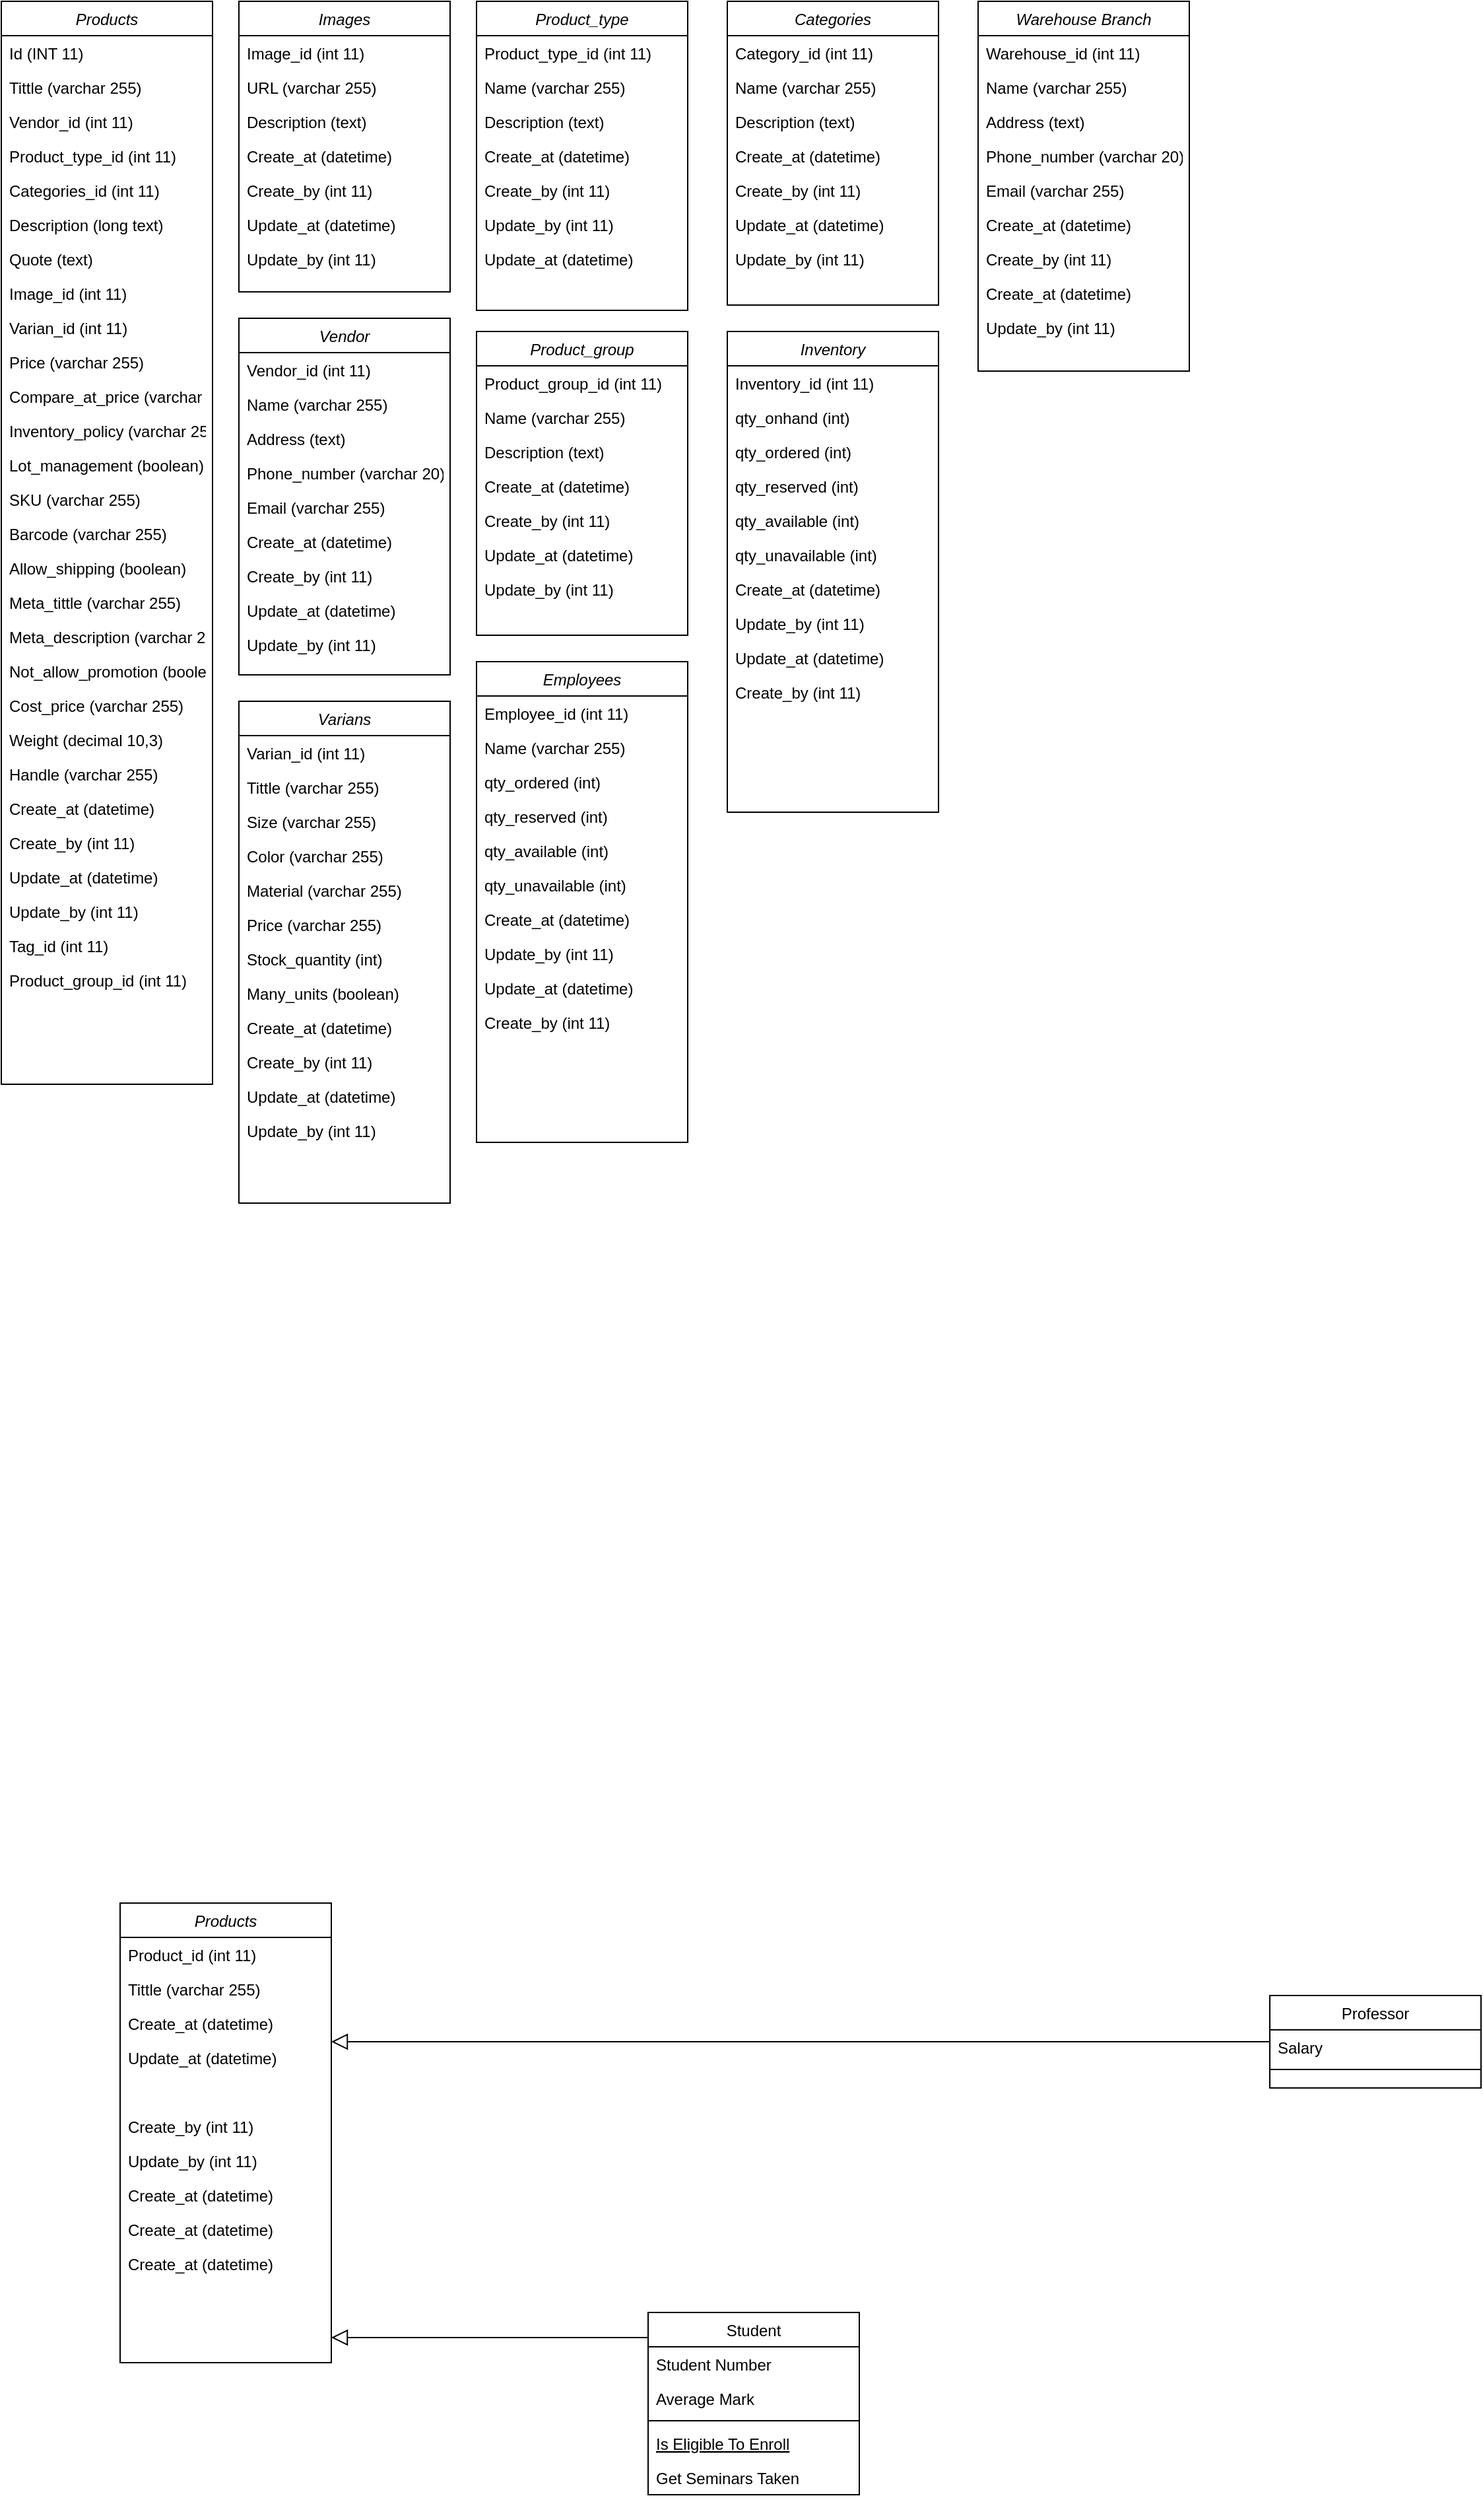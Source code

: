 <mxfile version="24.8.3">
  <diagram id="C5RBs43oDa-KdzZeNtuy" name="Page-1">
    <mxGraphModel dx="2564" dy="2299" grid="1" gridSize="10" guides="1" tooltips="1" connect="1" arrows="1" fold="1" page="1" pageScale="1" pageWidth="827" pageHeight="1169" math="0" shadow="0">
      <root>
        <mxCell id="WIyWlLk6GJQsqaUBKTNV-0" />
        <mxCell id="WIyWlLk6GJQsqaUBKTNV-1" parent="WIyWlLk6GJQsqaUBKTNV-0" />
        <mxCell id="zkfFHV4jXpPFQw0GAbJ--0" value="Products" style="swimlane;fontStyle=2;align=center;verticalAlign=top;childLayout=stackLayout;horizontal=1;startSize=26;horizontalStack=0;resizeParent=1;resizeLast=0;collapsible=1;marginBottom=0;rounded=0;shadow=0;strokeWidth=1;" parent="WIyWlLk6GJQsqaUBKTNV-1" vertex="1">
          <mxGeometry x="100" y="800" width="160" height="348" as="geometry">
            <mxRectangle x="230" y="140" width="160" height="26" as="alternateBounds" />
          </mxGeometry>
        </mxCell>
        <mxCell id="zkfFHV4jXpPFQw0GAbJ--1" value="Product_id (int 11)" style="text;align=left;verticalAlign=top;spacingLeft=4;spacingRight=4;overflow=hidden;rotatable=0;points=[[0,0.5],[1,0.5]];portConstraint=eastwest;" parent="zkfFHV4jXpPFQw0GAbJ--0" vertex="1">
          <mxGeometry y="26" width="160" height="26" as="geometry" />
        </mxCell>
        <mxCell id="zkfFHV4jXpPFQw0GAbJ--2" value="Tittle (varchar 255)" style="text;align=left;verticalAlign=top;spacingLeft=4;spacingRight=4;overflow=hidden;rotatable=0;points=[[0,0.5],[1,0.5]];portConstraint=eastwest;rounded=0;shadow=0;html=0;" parent="zkfFHV4jXpPFQw0GAbJ--0" vertex="1">
          <mxGeometry y="52" width="160" height="26" as="geometry" />
        </mxCell>
        <mxCell id="zkfFHV4jXpPFQw0GAbJ--3" value="Create_at (datetime)&#xa;" style="text;align=left;verticalAlign=top;spacingLeft=4;spacingRight=4;overflow=hidden;rotatable=0;points=[[0,0.5],[1,0.5]];portConstraint=eastwest;rounded=0;shadow=0;html=0;" parent="zkfFHV4jXpPFQw0GAbJ--0" vertex="1">
          <mxGeometry y="78" width="160" height="26" as="geometry" />
        </mxCell>
        <mxCell id="e75IoHmZityFOhcCKee3-0" value="Update_at (datetime)&#xa;" style="text;align=left;verticalAlign=top;spacingLeft=4;spacingRight=4;overflow=hidden;rotatable=0;points=[[0,0.5],[1,0.5]];portConstraint=eastwest;rounded=0;shadow=0;html=0;" parent="zkfFHV4jXpPFQw0GAbJ--0" vertex="1">
          <mxGeometry y="104" width="160" height="26" as="geometry" />
        </mxCell>
        <mxCell id="e75IoHmZityFOhcCKee3-7" value="&#xa;" style="text;align=left;verticalAlign=top;spacingLeft=4;spacingRight=4;overflow=hidden;rotatable=0;points=[[0,0.5],[1,0.5]];portConstraint=eastwest;rounded=0;shadow=0;html=0;" parent="zkfFHV4jXpPFQw0GAbJ--0" vertex="1">
          <mxGeometry y="130" width="160" height="26" as="geometry" />
        </mxCell>
        <mxCell id="zkfFHV4jXpPFQw0GAbJ--5" value="Create_by (int 11)" style="text;align=left;verticalAlign=top;spacingLeft=4;spacingRight=4;overflow=hidden;rotatable=0;points=[[0,0.5],[1,0.5]];portConstraint=eastwest;" parent="zkfFHV4jXpPFQw0GAbJ--0" vertex="1">
          <mxGeometry y="156" width="160" height="26" as="geometry" />
        </mxCell>
        <mxCell id="e75IoHmZityFOhcCKee3-2" value="Update_by (int 11)" style="text;align=left;verticalAlign=top;spacingLeft=4;spacingRight=4;overflow=hidden;rotatable=0;points=[[0,0.5],[1,0.5]];portConstraint=eastwest;rounded=0;shadow=0;html=0;" parent="zkfFHV4jXpPFQw0GAbJ--0" vertex="1">
          <mxGeometry y="182" width="160" height="26" as="geometry" />
        </mxCell>
        <mxCell id="e75IoHmZityFOhcCKee3-8" value="Create_at (datetime)&#xa;" style="text;align=left;verticalAlign=top;spacingLeft=4;spacingRight=4;overflow=hidden;rotatable=0;points=[[0,0.5],[1,0.5]];portConstraint=eastwest;rounded=0;shadow=0;html=0;" parent="zkfFHV4jXpPFQw0GAbJ--0" vertex="1">
          <mxGeometry y="208" width="160" height="26" as="geometry" />
        </mxCell>
        <mxCell id="e75IoHmZityFOhcCKee3-9" value="Create_at (datetime)&#xa;" style="text;align=left;verticalAlign=top;spacingLeft=4;spacingRight=4;overflow=hidden;rotatable=0;points=[[0,0.5],[1,0.5]];portConstraint=eastwest;rounded=0;shadow=0;html=0;" parent="zkfFHV4jXpPFQw0GAbJ--0" vertex="1">
          <mxGeometry y="234" width="160" height="26" as="geometry" />
        </mxCell>
        <mxCell id="e75IoHmZityFOhcCKee3-10" value="Create_at (datetime)&#xa;" style="text;align=left;verticalAlign=top;spacingLeft=4;spacingRight=4;overflow=hidden;rotatable=0;points=[[0,0.5],[1,0.5]];portConstraint=eastwest;rounded=0;shadow=0;html=0;" parent="zkfFHV4jXpPFQw0GAbJ--0" vertex="1">
          <mxGeometry y="260" width="160" height="26" as="geometry" />
        </mxCell>
        <mxCell id="zkfFHV4jXpPFQw0GAbJ--6" value="Student" style="swimlane;fontStyle=0;align=center;verticalAlign=top;childLayout=stackLayout;horizontal=1;startSize=26;horizontalStack=0;resizeParent=1;resizeLast=0;collapsible=1;marginBottom=0;rounded=0;shadow=0;strokeWidth=1;" parent="WIyWlLk6GJQsqaUBKTNV-1" vertex="1">
          <mxGeometry x="500" y="1110" width="160" height="138" as="geometry">
            <mxRectangle x="130" y="380" width="160" height="26" as="alternateBounds" />
          </mxGeometry>
        </mxCell>
        <mxCell id="zkfFHV4jXpPFQw0GAbJ--7" value="Student Number" style="text;align=left;verticalAlign=top;spacingLeft=4;spacingRight=4;overflow=hidden;rotatable=0;points=[[0,0.5],[1,0.5]];portConstraint=eastwest;" parent="zkfFHV4jXpPFQw0GAbJ--6" vertex="1">
          <mxGeometry y="26" width="160" height="26" as="geometry" />
        </mxCell>
        <mxCell id="zkfFHV4jXpPFQw0GAbJ--8" value="Average Mark" style="text;align=left;verticalAlign=top;spacingLeft=4;spacingRight=4;overflow=hidden;rotatable=0;points=[[0,0.5],[1,0.5]];portConstraint=eastwest;rounded=0;shadow=0;html=0;" parent="zkfFHV4jXpPFQw0GAbJ--6" vertex="1">
          <mxGeometry y="52" width="160" height="26" as="geometry" />
        </mxCell>
        <mxCell id="zkfFHV4jXpPFQw0GAbJ--9" value="" style="line;html=1;strokeWidth=1;align=left;verticalAlign=middle;spacingTop=-1;spacingLeft=3;spacingRight=3;rotatable=0;labelPosition=right;points=[];portConstraint=eastwest;" parent="zkfFHV4jXpPFQw0GAbJ--6" vertex="1">
          <mxGeometry y="78" width="160" height="8" as="geometry" />
        </mxCell>
        <mxCell id="zkfFHV4jXpPFQw0GAbJ--10" value="Is Eligible To Enroll" style="text;align=left;verticalAlign=top;spacingLeft=4;spacingRight=4;overflow=hidden;rotatable=0;points=[[0,0.5],[1,0.5]];portConstraint=eastwest;fontStyle=4" parent="zkfFHV4jXpPFQw0GAbJ--6" vertex="1">
          <mxGeometry y="86" width="160" height="26" as="geometry" />
        </mxCell>
        <mxCell id="zkfFHV4jXpPFQw0GAbJ--11" value="Get Seminars Taken" style="text;align=left;verticalAlign=top;spacingLeft=4;spacingRight=4;overflow=hidden;rotatable=0;points=[[0,0.5],[1,0.5]];portConstraint=eastwest;" parent="zkfFHV4jXpPFQw0GAbJ--6" vertex="1">
          <mxGeometry y="112" width="160" height="26" as="geometry" />
        </mxCell>
        <mxCell id="zkfFHV4jXpPFQw0GAbJ--12" value="" style="endArrow=block;endSize=10;endFill=0;shadow=0;strokeWidth=1;rounded=0;curved=0;edgeStyle=elbowEdgeStyle;elbow=vertical;" parent="WIyWlLk6GJQsqaUBKTNV-1" source="zkfFHV4jXpPFQw0GAbJ--6" target="zkfFHV4jXpPFQw0GAbJ--0" edge="1">
          <mxGeometry width="160" relative="1" as="geometry">
            <mxPoint x="90" y="703" as="sourcePoint" />
            <mxPoint x="90" y="703" as="targetPoint" />
          </mxGeometry>
        </mxCell>
        <mxCell id="zkfFHV4jXpPFQw0GAbJ--13" value="Professor" style="swimlane;fontStyle=0;align=center;verticalAlign=top;childLayout=stackLayout;horizontal=1;startSize=26;horizontalStack=0;resizeParent=1;resizeLast=0;collapsible=1;marginBottom=0;rounded=0;shadow=0;strokeWidth=1;" parent="WIyWlLk6GJQsqaUBKTNV-1" vertex="1">
          <mxGeometry x="971" y="870" width="160" height="70" as="geometry">
            <mxRectangle x="340" y="380" width="170" height="26" as="alternateBounds" />
          </mxGeometry>
        </mxCell>
        <mxCell id="zkfFHV4jXpPFQw0GAbJ--14" value="Salary" style="text;align=left;verticalAlign=top;spacingLeft=4;spacingRight=4;overflow=hidden;rotatable=0;points=[[0,0.5],[1,0.5]];portConstraint=eastwest;" parent="zkfFHV4jXpPFQw0GAbJ--13" vertex="1">
          <mxGeometry y="26" width="160" height="26" as="geometry" />
        </mxCell>
        <mxCell id="zkfFHV4jXpPFQw0GAbJ--15" value="" style="line;html=1;strokeWidth=1;align=left;verticalAlign=middle;spacingTop=-1;spacingLeft=3;spacingRight=3;rotatable=0;labelPosition=right;points=[];portConstraint=eastwest;" parent="zkfFHV4jXpPFQw0GAbJ--13" vertex="1">
          <mxGeometry y="52" width="160" height="8" as="geometry" />
        </mxCell>
        <mxCell id="zkfFHV4jXpPFQw0GAbJ--16" value="" style="endArrow=block;endSize=10;endFill=0;shadow=0;strokeWidth=1;rounded=0;curved=0;edgeStyle=elbowEdgeStyle;elbow=vertical;" parent="WIyWlLk6GJQsqaUBKTNV-1" source="zkfFHV4jXpPFQw0GAbJ--13" target="zkfFHV4jXpPFQw0GAbJ--0" edge="1">
          <mxGeometry width="160" relative="1" as="geometry">
            <mxPoint x="100" y="873" as="sourcePoint" />
            <mxPoint x="200" y="771" as="targetPoint" />
          </mxGeometry>
        </mxCell>
        <mxCell id="e75IoHmZityFOhcCKee3-11" value="Vendor" style="swimlane;fontStyle=2;align=center;verticalAlign=top;childLayout=stackLayout;horizontal=1;startSize=26;horizontalStack=0;resizeParent=1;resizeLast=0;collapsible=1;marginBottom=0;rounded=0;shadow=0;strokeWidth=1;" parent="WIyWlLk6GJQsqaUBKTNV-1" vertex="1">
          <mxGeometry x="190" y="-400" width="160" height="270" as="geometry">
            <mxRectangle x="230" y="140" width="160" height="26" as="alternateBounds" />
          </mxGeometry>
        </mxCell>
        <mxCell id="e75IoHmZityFOhcCKee3-12" value="Vendor_id (int 11)" style="text;align=left;verticalAlign=top;spacingLeft=4;spacingRight=4;overflow=hidden;rotatable=0;points=[[0,0.5],[1,0.5]];portConstraint=eastwest;" parent="e75IoHmZityFOhcCKee3-11" vertex="1">
          <mxGeometry y="26" width="160" height="26" as="geometry" />
        </mxCell>
        <mxCell id="e75IoHmZityFOhcCKee3-13" value="Name (varchar 255)" style="text;align=left;verticalAlign=top;spacingLeft=4;spacingRight=4;overflow=hidden;rotatable=0;points=[[0,0.5],[1,0.5]];portConstraint=eastwest;rounded=0;shadow=0;html=0;" parent="e75IoHmZityFOhcCKee3-11" vertex="1">
          <mxGeometry y="52" width="160" height="26" as="geometry" />
        </mxCell>
        <mxCell id="e75IoHmZityFOhcCKee3-14" value="Address (text)" style="text;align=left;verticalAlign=top;spacingLeft=4;spacingRight=4;overflow=hidden;rotatable=0;points=[[0,0.5],[1,0.5]];portConstraint=eastwest;rounded=0;shadow=0;html=0;" parent="e75IoHmZityFOhcCKee3-11" vertex="1">
          <mxGeometry y="78" width="160" height="26" as="geometry" />
        </mxCell>
        <mxCell id="e75IoHmZityFOhcCKee3-15" value="Phone_number (varchar 20)&#xa;" style="text;align=left;verticalAlign=top;spacingLeft=4;spacingRight=4;overflow=hidden;rotatable=0;points=[[0,0.5],[1,0.5]];portConstraint=eastwest;rounded=0;shadow=0;html=0;" parent="e75IoHmZityFOhcCKee3-11" vertex="1">
          <mxGeometry y="104" width="160" height="26" as="geometry" />
        </mxCell>
        <mxCell id="e75IoHmZityFOhcCKee3-16" value="Email (varchar 255)" style="text;align=left;verticalAlign=top;spacingLeft=4;spacingRight=4;overflow=hidden;rotatable=0;points=[[0,0.5],[1,0.5]];portConstraint=eastwest;rounded=0;shadow=0;html=0;" parent="e75IoHmZityFOhcCKee3-11" vertex="1">
          <mxGeometry y="130" width="160" height="26" as="geometry" />
        </mxCell>
        <mxCell id="e75IoHmZityFOhcCKee3-19" value="Create_at (datetime)&#xa;" style="text;align=left;verticalAlign=top;spacingLeft=4;spacingRight=4;overflow=hidden;rotatable=0;points=[[0,0.5],[1,0.5]];portConstraint=eastwest;rounded=0;shadow=0;html=0;" parent="e75IoHmZityFOhcCKee3-11" vertex="1">
          <mxGeometry y="156" width="160" height="26" as="geometry" />
        </mxCell>
        <mxCell id="e75IoHmZityFOhcCKee3-17" value="Create_by (int 11)" style="text;align=left;verticalAlign=top;spacingLeft=4;spacingRight=4;overflow=hidden;rotatable=0;points=[[0,0.5],[1,0.5]];portConstraint=eastwest;" parent="e75IoHmZityFOhcCKee3-11" vertex="1">
          <mxGeometry y="182" width="160" height="26" as="geometry" />
        </mxCell>
        <mxCell id="e75IoHmZityFOhcCKee3-20" value="Update_at (datetime)&#xa;" style="text;align=left;verticalAlign=top;spacingLeft=4;spacingRight=4;overflow=hidden;rotatable=0;points=[[0,0.5],[1,0.5]];portConstraint=eastwest;rounded=0;shadow=0;html=0;" parent="e75IoHmZityFOhcCKee3-11" vertex="1">
          <mxGeometry y="208" width="160" height="26" as="geometry" />
        </mxCell>
        <mxCell id="e75IoHmZityFOhcCKee3-121" value="Update_by (int 11)" style="text;align=left;verticalAlign=top;spacingLeft=4;spacingRight=4;overflow=hidden;rotatable=0;points=[[0,0.5],[1,0.5]];portConstraint=eastwest;rounded=0;shadow=0;html=0;" parent="e75IoHmZityFOhcCKee3-11" vertex="1">
          <mxGeometry y="234" width="160" height="26" as="geometry" />
        </mxCell>
        <mxCell id="e75IoHmZityFOhcCKee3-22" value="Product_type" style="swimlane;fontStyle=2;align=center;verticalAlign=top;childLayout=stackLayout;horizontal=1;startSize=26;horizontalStack=0;resizeParent=1;resizeLast=0;collapsible=1;marginBottom=0;rounded=0;shadow=0;strokeWidth=1;" parent="WIyWlLk6GJQsqaUBKTNV-1" vertex="1">
          <mxGeometry x="370" y="-640" width="160" height="234" as="geometry">
            <mxRectangle x="230" y="140" width="160" height="26" as="alternateBounds" />
          </mxGeometry>
        </mxCell>
        <mxCell id="e75IoHmZityFOhcCKee3-23" value="Product_type_id (int 11)" style="text;align=left;verticalAlign=top;spacingLeft=4;spacingRight=4;overflow=hidden;rotatable=0;points=[[0,0.5],[1,0.5]];portConstraint=eastwest;" parent="e75IoHmZityFOhcCKee3-22" vertex="1">
          <mxGeometry y="26" width="160" height="26" as="geometry" />
        </mxCell>
        <mxCell id="e75IoHmZityFOhcCKee3-24" value="Name (varchar 255)" style="text;align=left;verticalAlign=top;spacingLeft=4;spacingRight=4;overflow=hidden;rotatable=0;points=[[0,0.5],[1,0.5]];portConstraint=eastwest;rounded=0;shadow=0;html=0;" parent="e75IoHmZityFOhcCKee3-22" vertex="1">
          <mxGeometry y="52" width="160" height="26" as="geometry" />
        </mxCell>
        <mxCell id="e75IoHmZityFOhcCKee3-25" value="Description (text)&#xa;" style="text;align=left;verticalAlign=top;spacingLeft=4;spacingRight=4;overflow=hidden;rotatable=0;points=[[0,0.5],[1,0.5]];portConstraint=eastwest;rounded=0;shadow=0;html=0;" parent="e75IoHmZityFOhcCKee3-22" vertex="1">
          <mxGeometry y="78" width="160" height="26" as="geometry" />
        </mxCell>
        <mxCell id="e75IoHmZityFOhcCKee3-122" value="Create_at (datetime)&#xa;" style="text;align=left;verticalAlign=top;spacingLeft=4;spacingRight=4;overflow=hidden;rotatable=0;points=[[0,0.5],[1,0.5]];portConstraint=eastwest;rounded=0;shadow=0;html=0;" parent="e75IoHmZityFOhcCKee3-22" vertex="1">
          <mxGeometry y="104" width="160" height="26" as="geometry" />
        </mxCell>
        <mxCell id="e75IoHmZityFOhcCKee3-123" value="Create_by (int 11)" style="text;align=left;verticalAlign=top;spacingLeft=4;spacingRight=4;overflow=hidden;rotatable=0;points=[[0,0.5],[1,0.5]];portConstraint=eastwest;" parent="e75IoHmZityFOhcCKee3-22" vertex="1">
          <mxGeometry y="130" width="160" height="26" as="geometry" />
        </mxCell>
        <mxCell id="e75IoHmZityFOhcCKee3-125" value="Update_by (int 11)" style="text;align=left;verticalAlign=top;spacingLeft=4;spacingRight=4;overflow=hidden;rotatable=0;points=[[0,0.5],[1,0.5]];portConstraint=eastwest;rounded=0;shadow=0;html=0;" parent="e75IoHmZityFOhcCKee3-22" vertex="1">
          <mxGeometry y="156" width="160" height="26" as="geometry" />
        </mxCell>
        <mxCell id="e75IoHmZityFOhcCKee3-124" value="Update_at (datetime)&#xa;" style="text;align=left;verticalAlign=top;spacingLeft=4;spacingRight=4;overflow=hidden;rotatable=0;points=[[0,0.5],[1,0.5]];portConstraint=eastwest;rounded=0;shadow=0;html=0;" parent="e75IoHmZityFOhcCKee3-22" vertex="1">
          <mxGeometry y="182" width="160" height="26" as="geometry" />
        </mxCell>
        <mxCell id="e75IoHmZityFOhcCKee3-27" value="&#xa;" style="text;align=left;verticalAlign=top;spacingLeft=4;spacingRight=4;overflow=hidden;rotatable=0;points=[[0,0.5],[1,0.5]];portConstraint=eastwest;rounded=0;shadow=0;html=0;" parent="e75IoHmZityFOhcCKee3-22" vertex="1">
          <mxGeometry y="208" width="160" height="26" as="geometry" />
        </mxCell>
        <mxCell id="e75IoHmZityFOhcCKee3-33" value="Categories" style="swimlane;fontStyle=2;align=center;verticalAlign=top;childLayout=stackLayout;horizontal=1;startSize=26;horizontalStack=0;resizeParent=1;resizeLast=0;collapsible=1;marginBottom=0;rounded=0;shadow=0;strokeWidth=1;" parent="WIyWlLk6GJQsqaUBKTNV-1" vertex="1">
          <mxGeometry x="560" y="-640" width="160" height="230" as="geometry">
            <mxRectangle x="230" y="140" width="160" height="26" as="alternateBounds" />
          </mxGeometry>
        </mxCell>
        <mxCell id="e75IoHmZityFOhcCKee3-34" value="Category_id (int 11)" style="text;align=left;verticalAlign=top;spacingLeft=4;spacingRight=4;overflow=hidden;rotatable=0;points=[[0,0.5],[1,0.5]];portConstraint=eastwest;" parent="e75IoHmZityFOhcCKee3-33" vertex="1">
          <mxGeometry y="26" width="160" height="26" as="geometry" />
        </mxCell>
        <mxCell id="e75IoHmZityFOhcCKee3-35" value="Name (varchar 255)" style="text;align=left;verticalAlign=top;spacingLeft=4;spacingRight=4;overflow=hidden;rotatable=0;points=[[0,0.5],[1,0.5]];portConstraint=eastwest;rounded=0;shadow=0;html=0;" parent="e75IoHmZityFOhcCKee3-33" vertex="1">
          <mxGeometry y="52" width="160" height="26" as="geometry" />
        </mxCell>
        <mxCell id="e75IoHmZityFOhcCKee3-36" value="Description (text)" style="text;align=left;verticalAlign=top;spacingLeft=4;spacingRight=4;overflow=hidden;rotatable=0;points=[[0,0.5],[1,0.5]];portConstraint=eastwest;rounded=0;shadow=0;html=0;" parent="e75IoHmZityFOhcCKee3-33" vertex="1">
          <mxGeometry y="78" width="160" height="26" as="geometry" />
        </mxCell>
        <mxCell id="e75IoHmZityFOhcCKee3-126" value="Create_at (datetime)&#xa;" style="text;align=left;verticalAlign=top;spacingLeft=4;spacingRight=4;overflow=hidden;rotatable=0;points=[[0,0.5],[1,0.5]];portConstraint=eastwest;rounded=0;shadow=0;html=0;" parent="e75IoHmZityFOhcCKee3-33" vertex="1">
          <mxGeometry y="104" width="160" height="26" as="geometry" />
        </mxCell>
        <mxCell id="e75IoHmZityFOhcCKee3-127" value="Create_by (int 11)" style="text;align=left;verticalAlign=top;spacingLeft=4;spacingRight=4;overflow=hidden;rotatable=0;points=[[0,0.5],[1,0.5]];portConstraint=eastwest;" parent="e75IoHmZityFOhcCKee3-33" vertex="1">
          <mxGeometry y="130" width="160" height="26" as="geometry" />
        </mxCell>
        <mxCell id="e75IoHmZityFOhcCKee3-129" value="Update_at (datetime)&#xa;" style="text;align=left;verticalAlign=top;spacingLeft=4;spacingRight=4;overflow=hidden;rotatable=0;points=[[0,0.5],[1,0.5]];portConstraint=eastwest;rounded=0;shadow=0;html=0;" parent="e75IoHmZityFOhcCKee3-33" vertex="1">
          <mxGeometry y="156" width="160" height="26" as="geometry" />
        </mxCell>
        <mxCell id="e75IoHmZityFOhcCKee3-128" value="Update_by (int 11)" style="text;align=left;verticalAlign=top;spacingLeft=4;spacingRight=4;overflow=hidden;rotatable=0;points=[[0,0.5],[1,0.5]];portConstraint=eastwest;rounded=0;shadow=0;html=0;" parent="e75IoHmZityFOhcCKee3-33" vertex="1">
          <mxGeometry y="182" width="160" height="26" as="geometry" />
        </mxCell>
        <mxCell id="e75IoHmZityFOhcCKee3-45" value="Inventory" style="swimlane;fontStyle=2;align=center;verticalAlign=top;childLayout=stackLayout;horizontal=1;startSize=26;horizontalStack=0;resizeParent=1;resizeLast=0;collapsible=1;marginBottom=0;rounded=0;shadow=0;strokeWidth=1;" parent="WIyWlLk6GJQsqaUBKTNV-1" vertex="1">
          <mxGeometry x="560" y="-390" width="160" height="364" as="geometry">
            <mxRectangle x="230" y="140" width="160" height="26" as="alternateBounds" />
          </mxGeometry>
        </mxCell>
        <mxCell id="e75IoHmZityFOhcCKee3-46" value="Inventory_id (int 11)" style="text;align=left;verticalAlign=top;spacingLeft=4;spacingRight=4;overflow=hidden;rotatable=0;points=[[0,0.5],[1,0.5]];portConstraint=eastwest;" parent="e75IoHmZityFOhcCKee3-45" vertex="1">
          <mxGeometry y="26" width="160" height="26" as="geometry" />
        </mxCell>
        <mxCell id="e75IoHmZityFOhcCKee3-48" value="qty_onhand (int)&#xa;" style="text;align=left;verticalAlign=top;spacingLeft=4;spacingRight=4;overflow=hidden;rotatable=0;points=[[0,0.5],[1,0.5]];portConstraint=eastwest;rounded=0;shadow=0;html=0;" parent="e75IoHmZityFOhcCKee3-45" vertex="1">
          <mxGeometry y="52" width="160" height="26" as="geometry" />
        </mxCell>
        <mxCell id="e75IoHmZityFOhcCKee3-50" value="qty_ordered (int)" style="text;align=left;verticalAlign=top;spacingLeft=4;spacingRight=4;overflow=hidden;rotatable=0;points=[[0,0.5],[1,0.5]];portConstraint=eastwest;rounded=0;shadow=0;html=0;" parent="e75IoHmZityFOhcCKee3-45" vertex="1">
          <mxGeometry y="78" width="160" height="26" as="geometry" />
        </mxCell>
        <mxCell id="e75IoHmZityFOhcCKee3-51" value="qty_reserved (int)" style="text;align=left;verticalAlign=top;spacingLeft=4;spacingRight=4;overflow=hidden;rotatable=0;points=[[0,0.5],[1,0.5]];portConstraint=eastwest;" parent="e75IoHmZityFOhcCKee3-45" vertex="1">
          <mxGeometry y="104" width="160" height="26" as="geometry" />
        </mxCell>
        <mxCell id="e75IoHmZityFOhcCKee3-52" value="qty_available (int)" style="text;align=left;verticalAlign=top;spacingLeft=4;spacingRight=4;overflow=hidden;rotatable=0;points=[[0,0.5],[1,0.5]];portConstraint=eastwest;rounded=0;shadow=0;html=0;" parent="e75IoHmZityFOhcCKee3-45" vertex="1">
          <mxGeometry y="130" width="160" height="26" as="geometry" />
        </mxCell>
        <mxCell id="eyZxz-yjJMTSzpFkZNCf-1" value="qty_unavailable (int)" style="text;align=left;verticalAlign=top;spacingLeft=4;spacingRight=4;overflow=hidden;rotatable=0;points=[[0,0.5],[1,0.5]];portConstraint=eastwest;rounded=0;shadow=0;html=0;" vertex="1" parent="e75IoHmZityFOhcCKee3-45">
          <mxGeometry y="156" width="160" height="26" as="geometry" />
        </mxCell>
        <mxCell id="eyZxz-yjJMTSzpFkZNCf-2" value="Create_at (datetime)&#xa;" style="text;align=left;verticalAlign=top;spacingLeft=4;spacingRight=4;overflow=hidden;rotatable=0;points=[[0,0.5],[1,0.5]];portConstraint=eastwest;rounded=0;shadow=0;html=0;" vertex="1" parent="e75IoHmZityFOhcCKee3-45">
          <mxGeometry y="182" width="160" height="26" as="geometry" />
        </mxCell>
        <mxCell id="eyZxz-yjJMTSzpFkZNCf-5" value="Update_by (int 11)" style="text;align=left;verticalAlign=top;spacingLeft=4;spacingRight=4;overflow=hidden;rotatable=0;points=[[0,0.5],[1,0.5]];portConstraint=eastwest;rounded=0;shadow=0;html=0;" vertex="1" parent="e75IoHmZityFOhcCKee3-45">
          <mxGeometry y="208" width="160" height="26" as="geometry" />
        </mxCell>
        <mxCell id="eyZxz-yjJMTSzpFkZNCf-4" value="Update_at (datetime)&#xa;" style="text;align=left;verticalAlign=top;spacingLeft=4;spacingRight=4;overflow=hidden;rotatable=0;points=[[0,0.5],[1,0.5]];portConstraint=eastwest;rounded=0;shadow=0;html=0;" vertex="1" parent="e75IoHmZityFOhcCKee3-45">
          <mxGeometry y="234" width="160" height="26" as="geometry" />
        </mxCell>
        <mxCell id="eyZxz-yjJMTSzpFkZNCf-3" value="Create_by (int 11)" style="text;align=left;verticalAlign=top;spacingLeft=4;spacingRight=4;overflow=hidden;rotatable=0;points=[[0,0.5],[1,0.5]];portConstraint=eastwest;" vertex="1" parent="e75IoHmZityFOhcCKee3-45">
          <mxGeometry y="260" width="160" height="26" as="geometry" />
        </mxCell>
        <mxCell id="e75IoHmZityFOhcCKee3-56" value="Products" style="swimlane;fontStyle=2;align=center;verticalAlign=top;childLayout=stackLayout;horizontal=1;startSize=26;horizontalStack=0;resizeParent=1;resizeLast=0;collapsible=1;marginBottom=0;rounded=0;shadow=0;strokeWidth=1;" parent="WIyWlLk6GJQsqaUBKTNV-1" vertex="1">
          <mxGeometry x="10" y="-640" width="160" height="820" as="geometry">
            <mxRectangle x="230" y="140" width="160" height="26" as="alternateBounds" />
          </mxGeometry>
        </mxCell>
        <mxCell id="e75IoHmZityFOhcCKee3-57" value="Id (INT 11)" style="text;align=left;verticalAlign=top;spacingLeft=4;spacingRight=4;overflow=hidden;rotatable=0;points=[[0,0.5],[1,0.5]];portConstraint=eastwest;" parent="e75IoHmZityFOhcCKee3-56" vertex="1">
          <mxGeometry y="26" width="160" height="26" as="geometry" />
        </mxCell>
        <mxCell id="e75IoHmZityFOhcCKee3-58" value="Tittle (varchar 255)" style="text;align=left;verticalAlign=top;spacingLeft=4;spacingRight=4;overflow=hidden;rotatable=0;points=[[0,0.5],[1,0.5]];portConstraint=eastwest;rounded=0;shadow=0;html=0;" parent="e75IoHmZityFOhcCKee3-56" vertex="1">
          <mxGeometry y="52" width="160" height="26" as="geometry" />
        </mxCell>
        <mxCell id="e75IoHmZityFOhcCKee3-63" value="Vendor_id (int 11)" style="text;align=left;verticalAlign=top;spacingLeft=4;spacingRight=4;overflow=hidden;rotatable=0;points=[[0,0.5],[1,0.5]];portConstraint=eastwest;rounded=0;shadow=0;html=0;" parent="e75IoHmZityFOhcCKee3-56" vertex="1">
          <mxGeometry y="78" width="160" height="26" as="geometry" />
        </mxCell>
        <mxCell id="e75IoHmZityFOhcCKee3-64" value="Product_type_id (int 11)&#xa;" style="text;align=left;verticalAlign=top;spacingLeft=4;spacingRight=4;overflow=hidden;rotatable=0;points=[[0,0.5],[1,0.5]];portConstraint=eastwest;rounded=0;shadow=0;html=0;" parent="e75IoHmZityFOhcCKee3-56" vertex="1">
          <mxGeometry y="104" width="160" height="26" as="geometry" />
        </mxCell>
        <mxCell id="e75IoHmZityFOhcCKee3-65" value="Categories_id (int 11)&#xa;" style="text;align=left;verticalAlign=top;spacingLeft=4;spacingRight=4;overflow=hidden;rotatable=0;points=[[0,0.5],[1,0.5]];portConstraint=eastwest;rounded=0;shadow=0;html=0;" parent="e75IoHmZityFOhcCKee3-56" vertex="1">
          <mxGeometry y="130" width="160" height="26" as="geometry" />
        </mxCell>
        <mxCell id="e75IoHmZityFOhcCKee3-61" value="Description (long text)" style="text;align=left;verticalAlign=top;spacingLeft=4;spacingRight=4;overflow=hidden;rotatable=0;points=[[0,0.5],[1,0.5]];portConstraint=eastwest;rounded=0;shadow=0;html=0;" parent="e75IoHmZityFOhcCKee3-56" vertex="1">
          <mxGeometry y="156" width="160" height="26" as="geometry" />
        </mxCell>
        <mxCell id="e75IoHmZityFOhcCKee3-62" value="Quote (text) " style="text;align=left;verticalAlign=top;spacingLeft=4;spacingRight=4;overflow=hidden;rotatable=0;points=[[0,0.5],[1,0.5]];portConstraint=eastwest;" parent="e75IoHmZityFOhcCKee3-56" vertex="1">
          <mxGeometry y="182" width="160" height="26" as="geometry" />
        </mxCell>
        <mxCell id="e75IoHmZityFOhcCKee3-66" value="Image_id (int 11)&#xa;" style="text;align=left;verticalAlign=top;spacingLeft=4;spacingRight=4;overflow=hidden;rotatable=0;points=[[0,0.5],[1,0.5]];portConstraint=eastwest;rounded=0;shadow=0;html=0;" parent="e75IoHmZityFOhcCKee3-56" vertex="1">
          <mxGeometry y="208" width="160" height="26" as="geometry" />
        </mxCell>
        <mxCell id="e75IoHmZityFOhcCKee3-59" value="Varian_id (int 11)&#xa;" style="text;align=left;verticalAlign=top;spacingLeft=4;spacingRight=4;overflow=hidden;rotatable=0;points=[[0,0.5],[1,0.5]];portConstraint=eastwest;rounded=0;shadow=0;html=0;" parent="e75IoHmZityFOhcCKee3-56" vertex="1">
          <mxGeometry y="234" width="160" height="26" as="geometry" />
        </mxCell>
        <mxCell id="e75IoHmZityFOhcCKee3-60" value="Price (varchar 255)&#xa;" style="text;align=left;verticalAlign=top;spacingLeft=4;spacingRight=4;overflow=hidden;rotatable=0;points=[[0,0.5],[1,0.5]];portConstraint=eastwest;rounded=0;shadow=0;html=0;" parent="e75IoHmZityFOhcCKee3-56" vertex="1">
          <mxGeometry y="260" width="160" height="26" as="geometry" />
        </mxCell>
        <mxCell id="e75IoHmZityFOhcCKee3-79" value="Compare_at_price (varchar 255)" style="text;align=left;verticalAlign=top;spacingLeft=4;spacingRight=4;overflow=hidden;rotatable=0;points=[[0,0.5],[1,0.5]];portConstraint=eastwest;rounded=0;shadow=0;html=0;" parent="e75IoHmZityFOhcCKee3-56" vertex="1">
          <mxGeometry y="286" width="160" height="26" as="geometry" />
        </mxCell>
        <mxCell id="e75IoHmZityFOhcCKee3-78" value="Inventory_policy (varchar 255)" style="text;align=left;verticalAlign=top;spacingLeft=4;spacingRight=4;overflow=hidden;rotatable=0;points=[[0,0.5],[1,0.5]];portConstraint=eastwest;rounded=0;shadow=0;html=0;" parent="e75IoHmZityFOhcCKee3-56" vertex="1">
          <mxGeometry y="312" width="160" height="26" as="geometry" />
        </mxCell>
        <mxCell id="e75IoHmZityFOhcCKee3-80" value="Lot_management (boolean)&#xa;" style="text;align=left;verticalAlign=top;spacingLeft=4;spacingRight=4;overflow=hidden;rotatable=0;points=[[0,0.5],[1,0.5]];portConstraint=eastwest;rounded=0;shadow=0;html=0;" parent="e75IoHmZityFOhcCKee3-56" vertex="1">
          <mxGeometry y="338" width="160" height="26" as="geometry" />
        </mxCell>
        <mxCell id="e75IoHmZityFOhcCKee3-81" value="SKU (varchar 255)" style="text;align=left;verticalAlign=top;spacingLeft=4;spacingRight=4;overflow=hidden;rotatable=0;points=[[0,0.5],[1,0.5]];portConstraint=eastwest;rounded=0;shadow=0;html=0;" parent="e75IoHmZityFOhcCKee3-56" vertex="1">
          <mxGeometry y="364" width="160" height="26" as="geometry" />
        </mxCell>
        <mxCell id="e75IoHmZityFOhcCKee3-87" value="Barcode (varchar 255)" style="text;align=left;verticalAlign=top;spacingLeft=4;spacingRight=4;overflow=hidden;rotatable=0;points=[[0,0.5],[1,0.5]];portConstraint=eastwest;rounded=0;shadow=0;html=0;" parent="e75IoHmZityFOhcCKee3-56" vertex="1">
          <mxGeometry y="390" width="160" height="26" as="geometry" />
        </mxCell>
        <mxCell id="e75IoHmZityFOhcCKee3-86" value="Allow_shipping (boolean) &#xa;" style="text;align=left;verticalAlign=top;spacingLeft=4;spacingRight=4;overflow=hidden;rotatable=0;points=[[0,0.5],[1,0.5]];portConstraint=eastwest;rounded=0;shadow=0;html=0;" parent="e75IoHmZityFOhcCKee3-56" vertex="1">
          <mxGeometry y="416" width="160" height="26" as="geometry" />
        </mxCell>
        <mxCell id="e75IoHmZityFOhcCKee3-85" value="Meta_tittle (varchar 255)&#xa;" style="text;align=left;verticalAlign=top;spacingLeft=4;spacingRight=4;overflow=hidden;rotatable=0;points=[[0,0.5],[1,0.5]];portConstraint=eastwest;rounded=0;shadow=0;html=0;" parent="e75IoHmZityFOhcCKee3-56" vertex="1">
          <mxGeometry y="442" width="160" height="26" as="geometry" />
        </mxCell>
        <mxCell id="e75IoHmZityFOhcCKee3-83" value="Meta_description (varchar 255)" style="text;align=left;verticalAlign=top;spacingLeft=4;spacingRight=4;overflow=hidden;rotatable=0;points=[[0,0.5],[1,0.5]];portConstraint=eastwest;rounded=0;shadow=0;html=0;" parent="e75IoHmZityFOhcCKee3-56" vertex="1">
          <mxGeometry y="468" width="160" height="26" as="geometry" />
        </mxCell>
        <mxCell id="e75IoHmZityFOhcCKee3-82" value="Not_allow_promotion (boolean)" style="text;align=left;verticalAlign=top;spacingLeft=4;spacingRight=4;overflow=hidden;rotatable=0;points=[[0,0.5],[1,0.5]];portConstraint=eastwest;rounded=0;shadow=0;html=0;" parent="e75IoHmZityFOhcCKee3-56" vertex="1">
          <mxGeometry y="494" width="160" height="26" as="geometry" />
        </mxCell>
        <mxCell id="e75IoHmZityFOhcCKee3-84" value="Cost_price (varchar 255)&#xa;&#xa;" style="text;align=left;verticalAlign=top;spacingLeft=4;spacingRight=4;overflow=hidden;rotatable=0;points=[[0,0.5],[1,0.5]];portConstraint=eastwest;rounded=0;shadow=0;html=0;" parent="e75IoHmZityFOhcCKee3-56" vertex="1">
          <mxGeometry y="520" width="160" height="26" as="geometry" />
        </mxCell>
        <mxCell id="e75IoHmZityFOhcCKee3-145" value="Weight (decimal 10,3)&#xa;" style="text;align=left;verticalAlign=top;spacingLeft=4;spacingRight=4;overflow=hidden;rotatable=0;points=[[0,0.5],[1,0.5]];portConstraint=eastwest;rounded=0;shadow=0;html=0;" parent="e75IoHmZityFOhcCKee3-56" vertex="1">
          <mxGeometry y="546" width="160" height="26" as="geometry" />
        </mxCell>
        <mxCell id="e75IoHmZityFOhcCKee3-112" value="Handle (varchar 255)&#xa;" style="text;align=left;verticalAlign=top;spacingLeft=4;spacingRight=4;overflow=hidden;rotatable=0;points=[[0,0.5],[1,0.5]];portConstraint=eastwest;rounded=0;shadow=0;html=0;" parent="e75IoHmZityFOhcCKee3-56" vertex="1">
          <mxGeometry y="572" width="160" height="26" as="geometry" />
        </mxCell>
        <mxCell id="e75IoHmZityFOhcCKee3-111" value="Create_at (datetime)" style="text;align=left;verticalAlign=top;spacingLeft=4;spacingRight=4;overflow=hidden;rotatable=0;points=[[0,0.5],[1,0.5]];portConstraint=eastwest;rounded=0;shadow=0;html=0;" parent="e75IoHmZityFOhcCKee3-56" vertex="1">
          <mxGeometry y="598" width="160" height="26" as="geometry" />
        </mxCell>
        <mxCell id="e75IoHmZityFOhcCKee3-113" value="Create_by (int 11)" style="text;align=left;verticalAlign=top;spacingLeft=4;spacingRight=4;overflow=hidden;rotatable=0;points=[[0,0.5],[1,0.5]];portConstraint=eastwest;rounded=0;shadow=0;html=0;" parent="e75IoHmZityFOhcCKee3-56" vertex="1">
          <mxGeometry y="624" width="160" height="26" as="geometry" />
        </mxCell>
        <mxCell id="e75IoHmZityFOhcCKee3-116" value="Update_at (datetime)" style="text;align=left;verticalAlign=top;spacingLeft=4;spacingRight=4;overflow=hidden;rotatable=0;points=[[0,0.5],[1,0.5]];portConstraint=eastwest;rounded=0;shadow=0;html=0;" parent="e75IoHmZityFOhcCKee3-56" vertex="1">
          <mxGeometry y="650" width="160" height="26" as="geometry" />
        </mxCell>
        <mxCell id="e75IoHmZityFOhcCKee3-115" value="Update_by (int 11)" style="text;align=left;verticalAlign=top;spacingLeft=4;spacingRight=4;overflow=hidden;rotatable=0;points=[[0,0.5],[1,0.5]];portConstraint=eastwest;rounded=0;shadow=0;html=0;" parent="e75IoHmZityFOhcCKee3-56" vertex="1">
          <mxGeometry y="676" width="160" height="26" as="geometry" />
        </mxCell>
        <mxCell id="e75IoHmZityFOhcCKee3-117" value="Tag_id (int 11)" style="text;align=left;verticalAlign=top;spacingLeft=4;spacingRight=4;overflow=hidden;rotatable=0;points=[[0,0.5],[1,0.5]];portConstraint=eastwest;rounded=0;shadow=0;html=0;" parent="e75IoHmZityFOhcCKee3-56" vertex="1">
          <mxGeometry y="702" width="160" height="26" as="geometry" />
        </mxCell>
        <mxCell id="e75IoHmZityFOhcCKee3-118" value="Product_group_id (int 11)" style="text;align=left;verticalAlign=top;spacingLeft=4;spacingRight=4;overflow=hidden;rotatable=0;points=[[0,0.5],[1,0.5]];portConstraint=eastwest;rounded=0;shadow=0;html=0;" parent="e75IoHmZityFOhcCKee3-56" vertex="1">
          <mxGeometry y="728" width="160" height="26" as="geometry" />
        </mxCell>
        <mxCell id="e75IoHmZityFOhcCKee3-67" value="Warehouse Branch" style="swimlane;fontStyle=2;align=center;verticalAlign=top;childLayout=stackLayout;horizontal=1;startSize=26;horizontalStack=0;resizeParent=1;resizeLast=0;collapsible=1;marginBottom=0;rounded=0;shadow=0;strokeWidth=1;" parent="WIyWlLk6GJQsqaUBKTNV-1" vertex="1">
          <mxGeometry x="750" y="-640" width="160" height="280" as="geometry">
            <mxRectangle x="230" y="140" width="160" height="26" as="alternateBounds" />
          </mxGeometry>
        </mxCell>
        <mxCell id="e75IoHmZityFOhcCKee3-68" value="Warehouse_id (int 11)" style="text;align=left;verticalAlign=top;spacingLeft=4;spacingRight=4;overflow=hidden;rotatable=0;points=[[0,0.5],[1,0.5]];portConstraint=eastwest;" parent="e75IoHmZityFOhcCKee3-67" vertex="1">
          <mxGeometry y="26" width="160" height="26" as="geometry" />
        </mxCell>
        <mxCell id="e75IoHmZityFOhcCKee3-69" value="Name (varchar 255)" style="text;align=left;verticalAlign=top;spacingLeft=4;spacingRight=4;overflow=hidden;rotatable=0;points=[[0,0.5],[1,0.5]];portConstraint=eastwest;rounded=0;shadow=0;html=0;" parent="e75IoHmZityFOhcCKee3-67" vertex="1">
          <mxGeometry y="52" width="160" height="26" as="geometry" />
        </mxCell>
        <mxCell id="e75IoHmZityFOhcCKee3-70" value="Address (text)" style="text;align=left;verticalAlign=top;spacingLeft=4;spacingRight=4;overflow=hidden;rotatable=0;points=[[0,0.5],[1,0.5]];portConstraint=eastwest;rounded=0;shadow=0;html=0;" parent="e75IoHmZityFOhcCKee3-67" vertex="1">
          <mxGeometry y="78" width="160" height="26" as="geometry" />
        </mxCell>
        <mxCell id="e75IoHmZityFOhcCKee3-71" value="Phone_number (varchar 20)" style="text;align=left;verticalAlign=top;spacingLeft=4;spacingRight=4;overflow=hidden;rotatable=0;points=[[0,0.5],[1,0.5]];portConstraint=eastwest;rounded=0;shadow=0;html=0;" parent="e75IoHmZityFOhcCKee3-67" vertex="1">
          <mxGeometry y="104" width="160" height="26" as="geometry" />
        </mxCell>
        <mxCell id="e75IoHmZityFOhcCKee3-72" value="Email (varchar 255)" style="text;align=left;verticalAlign=top;spacingLeft=4;spacingRight=4;overflow=hidden;rotatable=0;points=[[0,0.5],[1,0.5]];portConstraint=eastwest;rounded=0;shadow=0;html=0;" parent="e75IoHmZityFOhcCKee3-67" vertex="1">
          <mxGeometry y="130" width="160" height="26" as="geometry" />
        </mxCell>
        <mxCell id="e75IoHmZityFOhcCKee3-75" value="Create_at (datetime)&#xa;" style="text;align=left;verticalAlign=top;spacingLeft=4;spacingRight=4;overflow=hidden;rotatable=0;points=[[0,0.5],[1,0.5]];portConstraint=eastwest;rounded=0;shadow=0;html=0;" parent="e75IoHmZityFOhcCKee3-67" vertex="1">
          <mxGeometry y="156" width="160" height="26" as="geometry" />
        </mxCell>
        <mxCell id="e75IoHmZityFOhcCKee3-73" value="Create_by (int 11)" style="text;align=left;verticalAlign=top;spacingLeft=4;spacingRight=4;overflow=hidden;rotatable=0;points=[[0,0.5],[1,0.5]];portConstraint=eastwest;" parent="e75IoHmZityFOhcCKee3-67" vertex="1">
          <mxGeometry y="182" width="160" height="26" as="geometry" />
        </mxCell>
        <mxCell id="e75IoHmZityFOhcCKee3-76" value="Create_at (datetime)&#xa;" style="text;align=left;verticalAlign=top;spacingLeft=4;spacingRight=4;overflow=hidden;rotatable=0;points=[[0,0.5],[1,0.5]];portConstraint=eastwest;rounded=0;shadow=0;html=0;" parent="e75IoHmZityFOhcCKee3-67" vertex="1">
          <mxGeometry y="208" width="160" height="26" as="geometry" />
        </mxCell>
        <mxCell id="e75IoHmZityFOhcCKee3-74" value="Update_by (int 11)" style="text;align=left;verticalAlign=top;spacingLeft=4;spacingRight=4;overflow=hidden;rotatable=0;points=[[0,0.5],[1,0.5]];portConstraint=eastwest;rounded=0;shadow=0;html=0;" parent="e75IoHmZityFOhcCKee3-67" vertex="1">
          <mxGeometry y="234" width="160" height="26" as="geometry" />
        </mxCell>
        <mxCell id="e75IoHmZityFOhcCKee3-88" value="Product_group" style="swimlane;fontStyle=2;align=center;verticalAlign=top;childLayout=stackLayout;horizontal=1;startSize=26;horizontalStack=0;resizeParent=1;resizeLast=0;collapsible=1;marginBottom=0;rounded=0;shadow=0;strokeWidth=1;" parent="WIyWlLk6GJQsqaUBKTNV-1" vertex="1">
          <mxGeometry x="370" y="-390" width="160" height="230" as="geometry">
            <mxRectangle x="230" y="140" width="160" height="26" as="alternateBounds" />
          </mxGeometry>
        </mxCell>
        <mxCell id="e75IoHmZityFOhcCKee3-89" value="Product_group_id (int 11)" style="text;align=left;verticalAlign=top;spacingLeft=4;spacingRight=4;overflow=hidden;rotatable=0;points=[[0,0.5],[1,0.5]];portConstraint=eastwest;" parent="e75IoHmZityFOhcCKee3-88" vertex="1">
          <mxGeometry y="26" width="160" height="26" as="geometry" />
        </mxCell>
        <mxCell id="e75IoHmZityFOhcCKee3-90" value="Name (varchar 255)" style="text;align=left;verticalAlign=top;spacingLeft=4;spacingRight=4;overflow=hidden;rotatable=0;points=[[0,0.5],[1,0.5]];portConstraint=eastwest;rounded=0;shadow=0;html=0;" parent="e75IoHmZityFOhcCKee3-88" vertex="1">
          <mxGeometry y="52" width="160" height="26" as="geometry" />
        </mxCell>
        <mxCell id="e75IoHmZityFOhcCKee3-91" value="Description (text)&#xa;" style="text;align=left;verticalAlign=top;spacingLeft=4;spacingRight=4;overflow=hidden;rotatable=0;points=[[0,0.5],[1,0.5]];portConstraint=eastwest;rounded=0;shadow=0;html=0;" parent="e75IoHmZityFOhcCKee3-88" vertex="1">
          <mxGeometry y="78" width="160" height="26" as="geometry" />
        </mxCell>
        <mxCell id="e75IoHmZityFOhcCKee3-96" value="Create_at (datetime)&#xa;" style="text;align=left;verticalAlign=top;spacingLeft=4;spacingRight=4;overflow=hidden;rotatable=0;points=[[0,0.5],[1,0.5]];portConstraint=eastwest;rounded=0;shadow=0;html=0;" parent="e75IoHmZityFOhcCKee3-88" vertex="1">
          <mxGeometry y="104" width="160" height="26" as="geometry" />
        </mxCell>
        <mxCell id="e75IoHmZityFOhcCKee3-94" value="Create_by (int 11)" style="text;align=left;verticalAlign=top;spacingLeft=4;spacingRight=4;overflow=hidden;rotatable=0;points=[[0,0.5],[1,0.5]];portConstraint=eastwest;" parent="e75IoHmZityFOhcCKee3-88" vertex="1">
          <mxGeometry y="130" width="160" height="26" as="geometry" />
        </mxCell>
        <mxCell id="e75IoHmZityFOhcCKee3-92" value="Update_at (datetime)&#xa;" style="text;align=left;verticalAlign=top;spacingLeft=4;spacingRight=4;overflow=hidden;rotatable=0;points=[[0,0.5],[1,0.5]];portConstraint=eastwest;rounded=0;shadow=0;html=0;" parent="e75IoHmZityFOhcCKee3-88" vertex="1">
          <mxGeometry y="156" width="160" height="26" as="geometry" />
        </mxCell>
        <mxCell id="e75IoHmZityFOhcCKee3-95" value="Update_by (int 11)" style="text;align=left;verticalAlign=top;spacingLeft=4;spacingRight=4;overflow=hidden;rotatable=0;points=[[0,0.5],[1,0.5]];portConstraint=eastwest;rounded=0;shadow=0;html=0;" parent="e75IoHmZityFOhcCKee3-88" vertex="1">
          <mxGeometry y="182" width="160" height="26" as="geometry" />
        </mxCell>
        <mxCell id="e75IoHmZityFOhcCKee3-99" value="Images" style="swimlane;fontStyle=2;align=center;verticalAlign=top;childLayout=stackLayout;horizontal=1;startSize=26;horizontalStack=0;resizeParent=1;resizeLast=0;collapsible=1;marginBottom=0;rounded=0;shadow=0;strokeWidth=1;" parent="WIyWlLk6GJQsqaUBKTNV-1" vertex="1">
          <mxGeometry x="190" y="-640" width="160" height="220" as="geometry">
            <mxRectangle x="230" y="140" width="160" height="26" as="alternateBounds" />
          </mxGeometry>
        </mxCell>
        <mxCell id="e75IoHmZityFOhcCKee3-100" value="Image_id (int 11)" style="text;align=left;verticalAlign=top;spacingLeft=4;spacingRight=4;overflow=hidden;rotatable=0;points=[[0,0.5],[1,0.5]];portConstraint=eastwest;" parent="e75IoHmZityFOhcCKee3-99" vertex="1">
          <mxGeometry y="26" width="160" height="26" as="geometry" />
        </mxCell>
        <mxCell id="e75IoHmZityFOhcCKee3-101" value="URL (varchar 255)" style="text;align=left;verticalAlign=top;spacingLeft=4;spacingRight=4;overflow=hidden;rotatable=0;points=[[0,0.5],[1,0.5]];portConstraint=eastwest;rounded=0;shadow=0;html=0;" parent="e75IoHmZityFOhcCKee3-99" vertex="1">
          <mxGeometry y="52" width="160" height="26" as="geometry" />
        </mxCell>
        <mxCell id="e75IoHmZityFOhcCKee3-102" value="Description (text)&#xa;" style="text;align=left;verticalAlign=top;spacingLeft=4;spacingRight=4;overflow=hidden;rotatable=0;points=[[0,0.5],[1,0.5]];portConstraint=eastwest;rounded=0;shadow=0;html=0;" parent="e75IoHmZityFOhcCKee3-99" vertex="1">
          <mxGeometry y="78" width="160" height="26" as="geometry" />
        </mxCell>
        <mxCell id="e75IoHmZityFOhcCKee3-107" value="Create_at (datetime)&#xa;" style="text;align=left;verticalAlign=top;spacingLeft=4;spacingRight=4;overflow=hidden;rotatable=0;points=[[0,0.5],[1,0.5]];portConstraint=eastwest;rounded=0;shadow=0;html=0;" parent="e75IoHmZityFOhcCKee3-99" vertex="1">
          <mxGeometry y="104" width="160" height="26" as="geometry" />
        </mxCell>
        <mxCell id="e75IoHmZityFOhcCKee3-105" value="Create_by (int 11)" style="text;align=left;verticalAlign=top;spacingLeft=4;spacingRight=4;overflow=hidden;rotatable=0;points=[[0,0.5],[1,0.5]];portConstraint=eastwest;" parent="e75IoHmZityFOhcCKee3-99" vertex="1">
          <mxGeometry y="130" width="160" height="26" as="geometry" />
        </mxCell>
        <mxCell id="e75IoHmZityFOhcCKee3-103" value="Update_at (datetime)&#xa;" style="text;align=left;verticalAlign=top;spacingLeft=4;spacingRight=4;overflow=hidden;rotatable=0;points=[[0,0.5],[1,0.5]];portConstraint=eastwest;rounded=0;shadow=0;html=0;" parent="e75IoHmZityFOhcCKee3-99" vertex="1">
          <mxGeometry y="156" width="160" height="26" as="geometry" />
        </mxCell>
        <mxCell id="e75IoHmZityFOhcCKee3-106" value="Update_by (int 11)" style="text;align=left;verticalAlign=top;spacingLeft=4;spacingRight=4;overflow=hidden;rotatable=0;points=[[0,0.5],[1,0.5]];portConstraint=eastwest;rounded=0;shadow=0;html=0;" parent="e75IoHmZityFOhcCKee3-99" vertex="1">
          <mxGeometry y="182" width="160" height="26" as="geometry" />
        </mxCell>
        <mxCell id="e75IoHmZityFOhcCKee3-130" value="Varians" style="swimlane;fontStyle=2;align=center;verticalAlign=top;childLayout=stackLayout;horizontal=1;startSize=26;horizontalStack=0;resizeParent=1;resizeLast=0;collapsible=1;marginBottom=0;rounded=0;shadow=0;strokeWidth=1;" parent="WIyWlLk6GJQsqaUBKTNV-1" vertex="1">
          <mxGeometry x="190" y="-110" width="160" height="380" as="geometry">
            <mxRectangle x="230" y="140" width="160" height="26" as="alternateBounds" />
          </mxGeometry>
        </mxCell>
        <mxCell id="e75IoHmZityFOhcCKee3-131" value="Varian_id (int 11)" style="text;align=left;verticalAlign=top;spacingLeft=4;spacingRight=4;overflow=hidden;rotatable=0;points=[[0,0.5],[1,0.5]];portConstraint=eastwest;" parent="e75IoHmZityFOhcCKee3-130" vertex="1">
          <mxGeometry y="26" width="160" height="26" as="geometry" />
        </mxCell>
        <mxCell id="e75IoHmZityFOhcCKee3-132" value="Tittle (varchar 255)&#xa;" style="text;align=left;verticalAlign=top;spacingLeft=4;spacingRight=4;overflow=hidden;rotatable=0;points=[[0,0.5],[1,0.5]];portConstraint=eastwest;rounded=0;shadow=0;html=0;" parent="e75IoHmZityFOhcCKee3-130" vertex="1">
          <mxGeometry y="52" width="160" height="26" as="geometry" />
        </mxCell>
        <mxCell id="e75IoHmZityFOhcCKee3-133" value="Size (varchar 255)" style="text;align=left;verticalAlign=top;spacingLeft=4;spacingRight=4;overflow=hidden;rotatable=0;points=[[0,0.5],[1,0.5]];portConstraint=eastwest;rounded=0;shadow=0;html=0;" parent="e75IoHmZityFOhcCKee3-130" vertex="1">
          <mxGeometry y="78" width="160" height="26" as="geometry" />
        </mxCell>
        <mxCell id="e75IoHmZityFOhcCKee3-134" value="Color (varchar 255)" style="text;align=left;verticalAlign=top;spacingLeft=4;spacingRight=4;overflow=hidden;rotatable=0;points=[[0,0.5],[1,0.5]];portConstraint=eastwest;rounded=0;shadow=0;html=0;" parent="e75IoHmZityFOhcCKee3-130" vertex="1">
          <mxGeometry y="104" width="160" height="26" as="geometry" />
        </mxCell>
        <mxCell id="e75IoHmZityFOhcCKee3-135" value="Material (varchar 255)" style="text;align=left;verticalAlign=top;spacingLeft=4;spacingRight=4;overflow=hidden;rotatable=0;points=[[0,0.5],[1,0.5]];portConstraint=eastwest;" parent="e75IoHmZityFOhcCKee3-130" vertex="1">
          <mxGeometry y="130" width="160" height="26" as="geometry" />
        </mxCell>
        <mxCell id="e75IoHmZityFOhcCKee3-136" value="Price (varchar 255)" style="text;align=left;verticalAlign=top;spacingLeft=4;spacingRight=4;overflow=hidden;rotatable=0;points=[[0,0.5],[1,0.5]];portConstraint=eastwest;rounded=0;shadow=0;html=0;" parent="e75IoHmZityFOhcCKee3-130" vertex="1">
          <mxGeometry y="156" width="160" height="26" as="geometry" />
        </mxCell>
        <mxCell id="e75IoHmZityFOhcCKee3-144" value="Stock_quantity (int)" style="text;align=left;verticalAlign=top;spacingLeft=4;spacingRight=4;overflow=hidden;rotatable=0;points=[[0,0.5],[1,0.5]];portConstraint=eastwest;rounded=0;shadow=0;html=0;" parent="e75IoHmZityFOhcCKee3-130" vertex="1">
          <mxGeometry y="182" width="160" height="26" as="geometry" />
        </mxCell>
        <mxCell id="e75IoHmZityFOhcCKee3-147" value="Many_units (boolean)&#xa;" style="text;align=left;verticalAlign=top;spacingLeft=4;spacingRight=4;overflow=hidden;rotatable=0;points=[[0,0.5],[1,0.5]];portConstraint=eastwest;rounded=0;shadow=0;html=0;" parent="e75IoHmZityFOhcCKee3-130" vertex="1">
          <mxGeometry y="208" width="160" height="26" as="geometry" />
        </mxCell>
        <mxCell id="e75IoHmZityFOhcCKee3-140" value="Create_at (datetime)&#xa;" style="text;align=left;verticalAlign=top;spacingLeft=4;spacingRight=4;overflow=hidden;rotatable=0;points=[[0,0.5],[1,0.5]];portConstraint=eastwest;rounded=0;shadow=0;html=0;" parent="e75IoHmZityFOhcCKee3-130" vertex="1">
          <mxGeometry y="234" width="160" height="26" as="geometry" />
        </mxCell>
        <mxCell id="e75IoHmZityFOhcCKee3-141" value="Create_by (int 11)" style="text;align=left;verticalAlign=top;spacingLeft=4;spacingRight=4;overflow=hidden;rotatable=0;points=[[0,0.5],[1,0.5]];portConstraint=eastwest;" parent="e75IoHmZityFOhcCKee3-130" vertex="1">
          <mxGeometry y="260" width="160" height="26" as="geometry" />
        </mxCell>
        <mxCell id="e75IoHmZityFOhcCKee3-142" value="Update_at (datetime)&#xa;" style="text;align=left;verticalAlign=top;spacingLeft=4;spacingRight=4;overflow=hidden;rotatable=0;points=[[0,0.5],[1,0.5]];portConstraint=eastwest;rounded=0;shadow=0;html=0;" parent="e75IoHmZityFOhcCKee3-130" vertex="1">
          <mxGeometry y="286" width="160" height="26" as="geometry" />
        </mxCell>
        <mxCell id="e75IoHmZityFOhcCKee3-143" value="Update_by (int 11)" style="text;align=left;verticalAlign=top;spacingLeft=4;spacingRight=4;overflow=hidden;rotatable=0;points=[[0,0.5],[1,0.5]];portConstraint=eastwest;rounded=0;shadow=0;html=0;" parent="e75IoHmZityFOhcCKee3-130" vertex="1">
          <mxGeometry y="312" width="160" height="26" as="geometry" />
        </mxCell>
        <mxCell id="eyZxz-yjJMTSzpFkZNCf-6" value="Employees" style="swimlane;fontStyle=2;align=center;verticalAlign=top;childLayout=stackLayout;horizontal=1;startSize=26;horizontalStack=0;resizeParent=1;resizeLast=0;collapsible=1;marginBottom=0;rounded=0;shadow=0;strokeWidth=1;" vertex="1" parent="WIyWlLk6GJQsqaUBKTNV-1">
          <mxGeometry x="370" y="-140" width="160" height="364" as="geometry">
            <mxRectangle x="230" y="140" width="160" height="26" as="alternateBounds" />
          </mxGeometry>
        </mxCell>
        <mxCell id="eyZxz-yjJMTSzpFkZNCf-7" value="Employee_id (int 11)" style="text;align=left;verticalAlign=top;spacingLeft=4;spacingRight=4;overflow=hidden;rotatable=0;points=[[0,0.5],[1,0.5]];portConstraint=eastwest;" vertex="1" parent="eyZxz-yjJMTSzpFkZNCf-6">
          <mxGeometry y="26" width="160" height="26" as="geometry" />
        </mxCell>
        <mxCell id="eyZxz-yjJMTSzpFkZNCf-8" value="Name (varchar 255)&#xa;" style="text;align=left;verticalAlign=top;spacingLeft=4;spacingRight=4;overflow=hidden;rotatable=0;points=[[0,0.5],[1,0.5]];portConstraint=eastwest;rounded=0;shadow=0;html=0;" vertex="1" parent="eyZxz-yjJMTSzpFkZNCf-6">
          <mxGeometry y="52" width="160" height="26" as="geometry" />
        </mxCell>
        <mxCell id="eyZxz-yjJMTSzpFkZNCf-9" value="qty_ordered (int)" style="text;align=left;verticalAlign=top;spacingLeft=4;spacingRight=4;overflow=hidden;rotatable=0;points=[[0,0.5],[1,0.5]];portConstraint=eastwest;rounded=0;shadow=0;html=0;" vertex="1" parent="eyZxz-yjJMTSzpFkZNCf-6">
          <mxGeometry y="78" width="160" height="26" as="geometry" />
        </mxCell>
        <mxCell id="eyZxz-yjJMTSzpFkZNCf-10" value="qty_reserved (int)" style="text;align=left;verticalAlign=top;spacingLeft=4;spacingRight=4;overflow=hidden;rotatable=0;points=[[0,0.5],[1,0.5]];portConstraint=eastwest;" vertex="1" parent="eyZxz-yjJMTSzpFkZNCf-6">
          <mxGeometry y="104" width="160" height="26" as="geometry" />
        </mxCell>
        <mxCell id="eyZxz-yjJMTSzpFkZNCf-11" value="qty_available (int)" style="text;align=left;verticalAlign=top;spacingLeft=4;spacingRight=4;overflow=hidden;rotatable=0;points=[[0,0.5],[1,0.5]];portConstraint=eastwest;rounded=0;shadow=0;html=0;" vertex="1" parent="eyZxz-yjJMTSzpFkZNCf-6">
          <mxGeometry y="130" width="160" height="26" as="geometry" />
        </mxCell>
        <mxCell id="eyZxz-yjJMTSzpFkZNCf-12" value="qty_unavailable (int)" style="text;align=left;verticalAlign=top;spacingLeft=4;spacingRight=4;overflow=hidden;rotatable=0;points=[[0,0.5],[1,0.5]];portConstraint=eastwest;rounded=0;shadow=0;html=0;" vertex="1" parent="eyZxz-yjJMTSzpFkZNCf-6">
          <mxGeometry y="156" width="160" height="26" as="geometry" />
        </mxCell>
        <mxCell id="eyZxz-yjJMTSzpFkZNCf-13" value="Create_at (datetime)&#xa;" style="text;align=left;verticalAlign=top;spacingLeft=4;spacingRight=4;overflow=hidden;rotatable=0;points=[[0,0.5],[1,0.5]];portConstraint=eastwest;rounded=0;shadow=0;html=0;" vertex="1" parent="eyZxz-yjJMTSzpFkZNCf-6">
          <mxGeometry y="182" width="160" height="26" as="geometry" />
        </mxCell>
        <mxCell id="eyZxz-yjJMTSzpFkZNCf-14" value="Update_by (int 11)" style="text;align=left;verticalAlign=top;spacingLeft=4;spacingRight=4;overflow=hidden;rotatable=0;points=[[0,0.5],[1,0.5]];portConstraint=eastwest;rounded=0;shadow=0;html=0;" vertex="1" parent="eyZxz-yjJMTSzpFkZNCf-6">
          <mxGeometry y="208" width="160" height="26" as="geometry" />
        </mxCell>
        <mxCell id="eyZxz-yjJMTSzpFkZNCf-15" value="Update_at (datetime)&#xa;" style="text;align=left;verticalAlign=top;spacingLeft=4;spacingRight=4;overflow=hidden;rotatable=0;points=[[0,0.5],[1,0.5]];portConstraint=eastwest;rounded=0;shadow=0;html=0;" vertex="1" parent="eyZxz-yjJMTSzpFkZNCf-6">
          <mxGeometry y="234" width="160" height="26" as="geometry" />
        </mxCell>
        <mxCell id="eyZxz-yjJMTSzpFkZNCf-16" value="Create_by (int 11)" style="text;align=left;verticalAlign=top;spacingLeft=4;spacingRight=4;overflow=hidden;rotatable=0;points=[[0,0.5],[1,0.5]];portConstraint=eastwest;" vertex="1" parent="eyZxz-yjJMTSzpFkZNCf-6">
          <mxGeometry y="260" width="160" height="26" as="geometry" />
        </mxCell>
      </root>
    </mxGraphModel>
  </diagram>
</mxfile>
